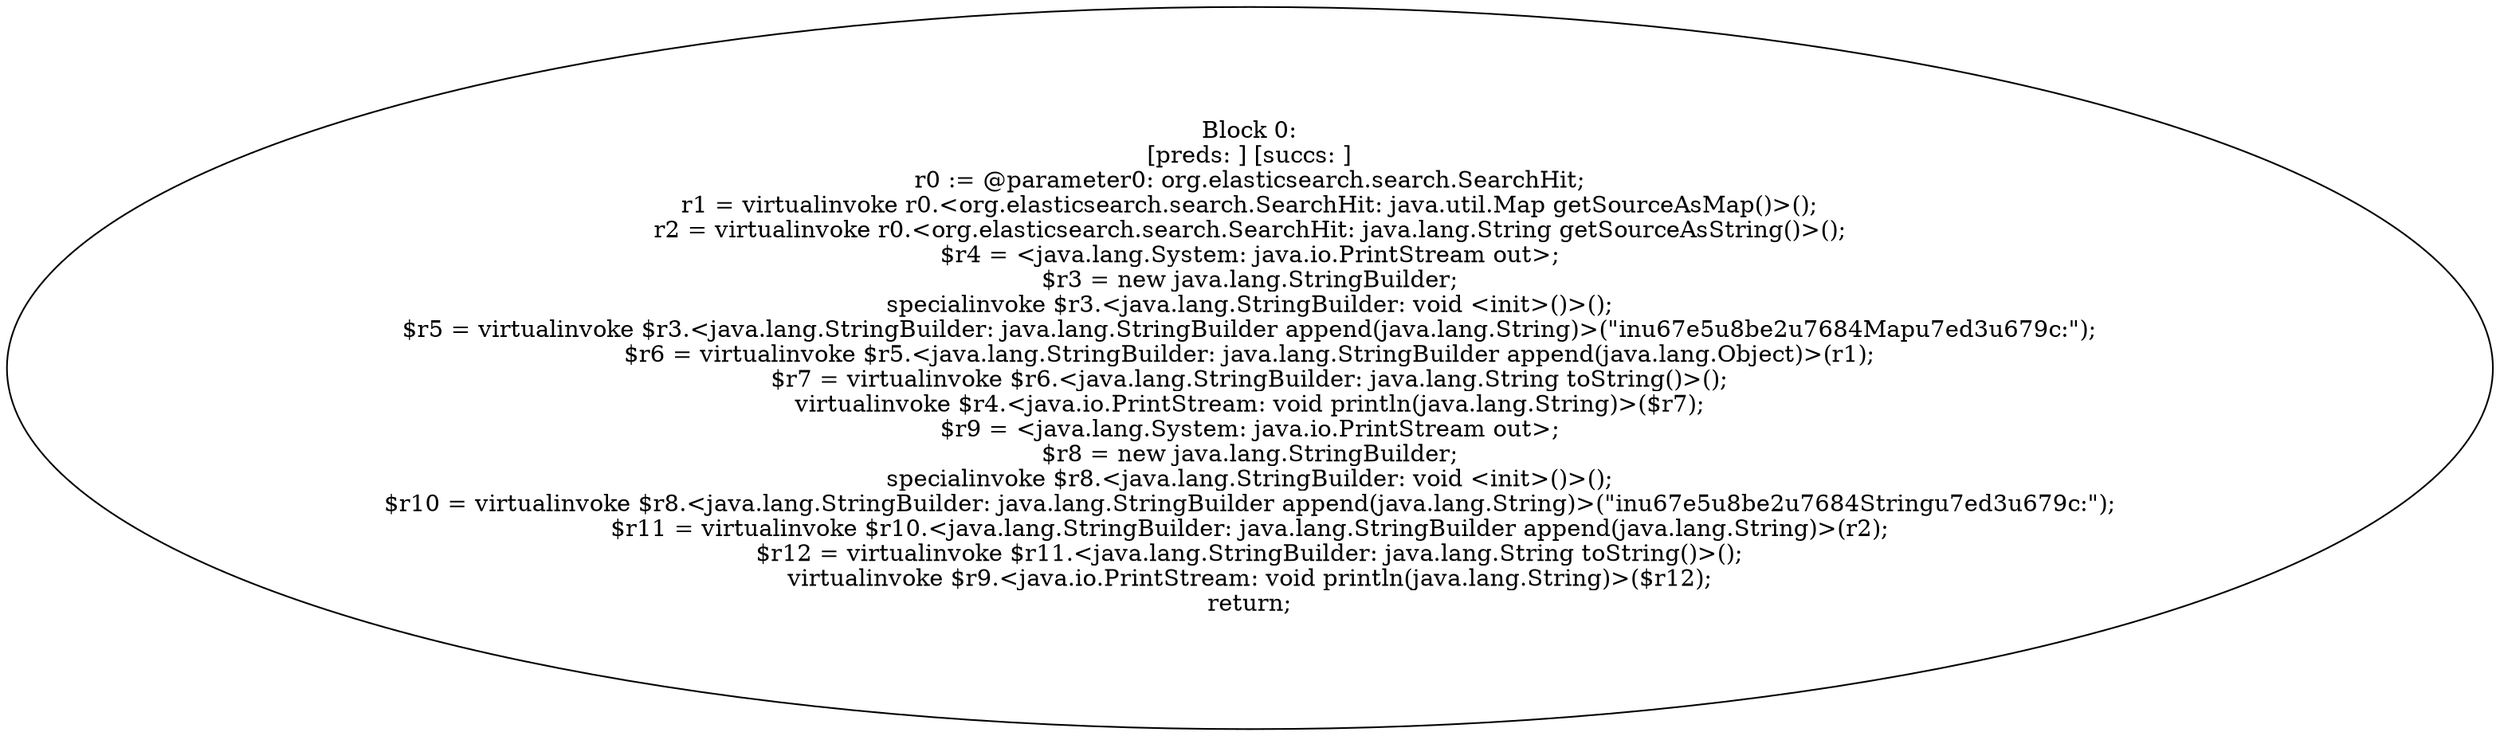 digraph "unitGraph" {
    "Block 0:
[preds: ] [succs: ]
r0 := @parameter0: org.elasticsearch.search.SearchHit;
r1 = virtualinvoke r0.<org.elasticsearch.search.SearchHit: java.util.Map getSourceAsMap()>();
r2 = virtualinvoke r0.<org.elasticsearch.search.SearchHit: java.lang.String getSourceAsString()>();
$r4 = <java.lang.System: java.io.PrintStream out>;
$r3 = new java.lang.StringBuilder;
specialinvoke $r3.<java.lang.StringBuilder: void <init>()>();
$r5 = virtualinvoke $r3.<java.lang.StringBuilder: java.lang.StringBuilder append(java.lang.String)>(\"in\u67e5\u8be2\u7684Map\u7ed3\u679c:\");
$r6 = virtualinvoke $r5.<java.lang.StringBuilder: java.lang.StringBuilder append(java.lang.Object)>(r1);
$r7 = virtualinvoke $r6.<java.lang.StringBuilder: java.lang.String toString()>();
virtualinvoke $r4.<java.io.PrintStream: void println(java.lang.String)>($r7);
$r9 = <java.lang.System: java.io.PrintStream out>;
$r8 = new java.lang.StringBuilder;
specialinvoke $r8.<java.lang.StringBuilder: void <init>()>();
$r10 = virtualinvoke $r8.<java.lang.StringBuilder: java.lang.StringBuilder append(java.lang.String)>(\"in\u67e5\u8be2\u7684String\u7ed3\u679c:\");
$r11 = virtualinvoke $r10.<java.lang.StringBuilder: java.lang.StringBuilder append(java.lang.String)>(r2);
$r12 = virtualinvoke $r11.<java.lang.StringBuilder: java.lang.String toString()>();
virtualinvoke $r9.<java.io.PrintStream: void println(java.lang.String)>($r12);
return;
"
}
